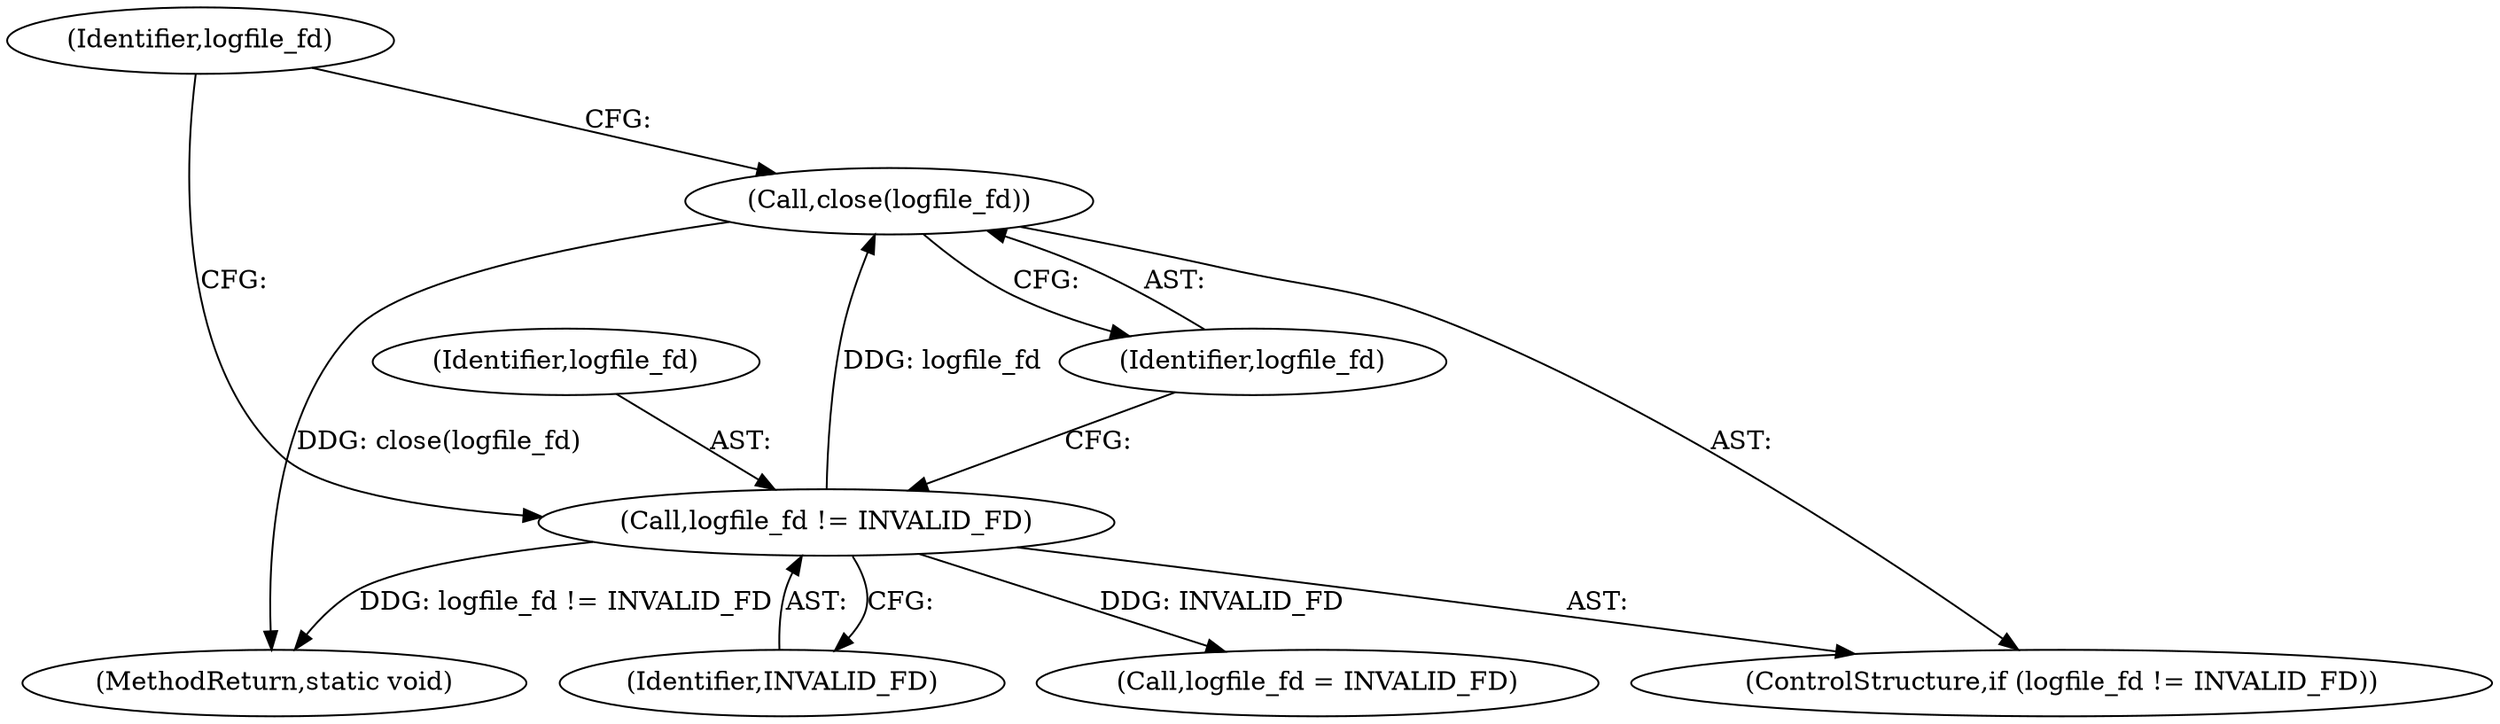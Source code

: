 digraph "0_Android_472271b153c5dc53c28beac55480a8d8434b2d5c_50@API" {
"1000197" [label="(Call,close(logfile_fd))"];
"1000194" [label="(Call,logfile_fd != INVALID_FD)"];
"1000194" [label="(Call,logfile_fd != INVALID_FD)"];
"1000199" [label="(Call,logfile_fd = INVALID_FD)"];
"1000203" [label="(MethodReturn,static void)"];
"1000196" [label="(Identifier,INVALID_FD)"];
"1000193" [label="(ControlStructure,if (logfile_fd != INVALID_FD))"];
"1000195" [label="(Identifier,logfile_fd)"];
"1000198" [label="(Identifier,logfile_fd)"];
"1000200" [label="(Identifier,logfile_fd)"];
"1000197" [label="(Call,close(logfile_fd))"];
"1000197" -> "1000193"  [label="AST: "];
"1000197" -> "1000198"  [label="CFG: "];
"1000198" -> "1000197"  [label="AST: "];
"1000200" -> "1000197"  [label="CFG: "];
"1000197" -> "1000203"  [label="DDG: close(logfile_fd)"];
"1000194" -> "1000197"  [label="DDG: logfile_fd"];
"1000194" -> "1000193"  [label="AST: "];
"1000194" -> "1000196"  [label="CFG: "];
"1000195" -> "1000194"  [label="AST: "];
"1000196" -> "1000194"  [label="AST: "];
"1000198" -> "1000194"  [label="CFG: "];
"1000200" -> "1000194"  [label="CFG: "];
"1000194" -> "1000203"  [label="DDG: logfile_fd != INVALID_FD"];
"1000194" -> "1000199"  [label="DDG: INVALID_FD"];
}
